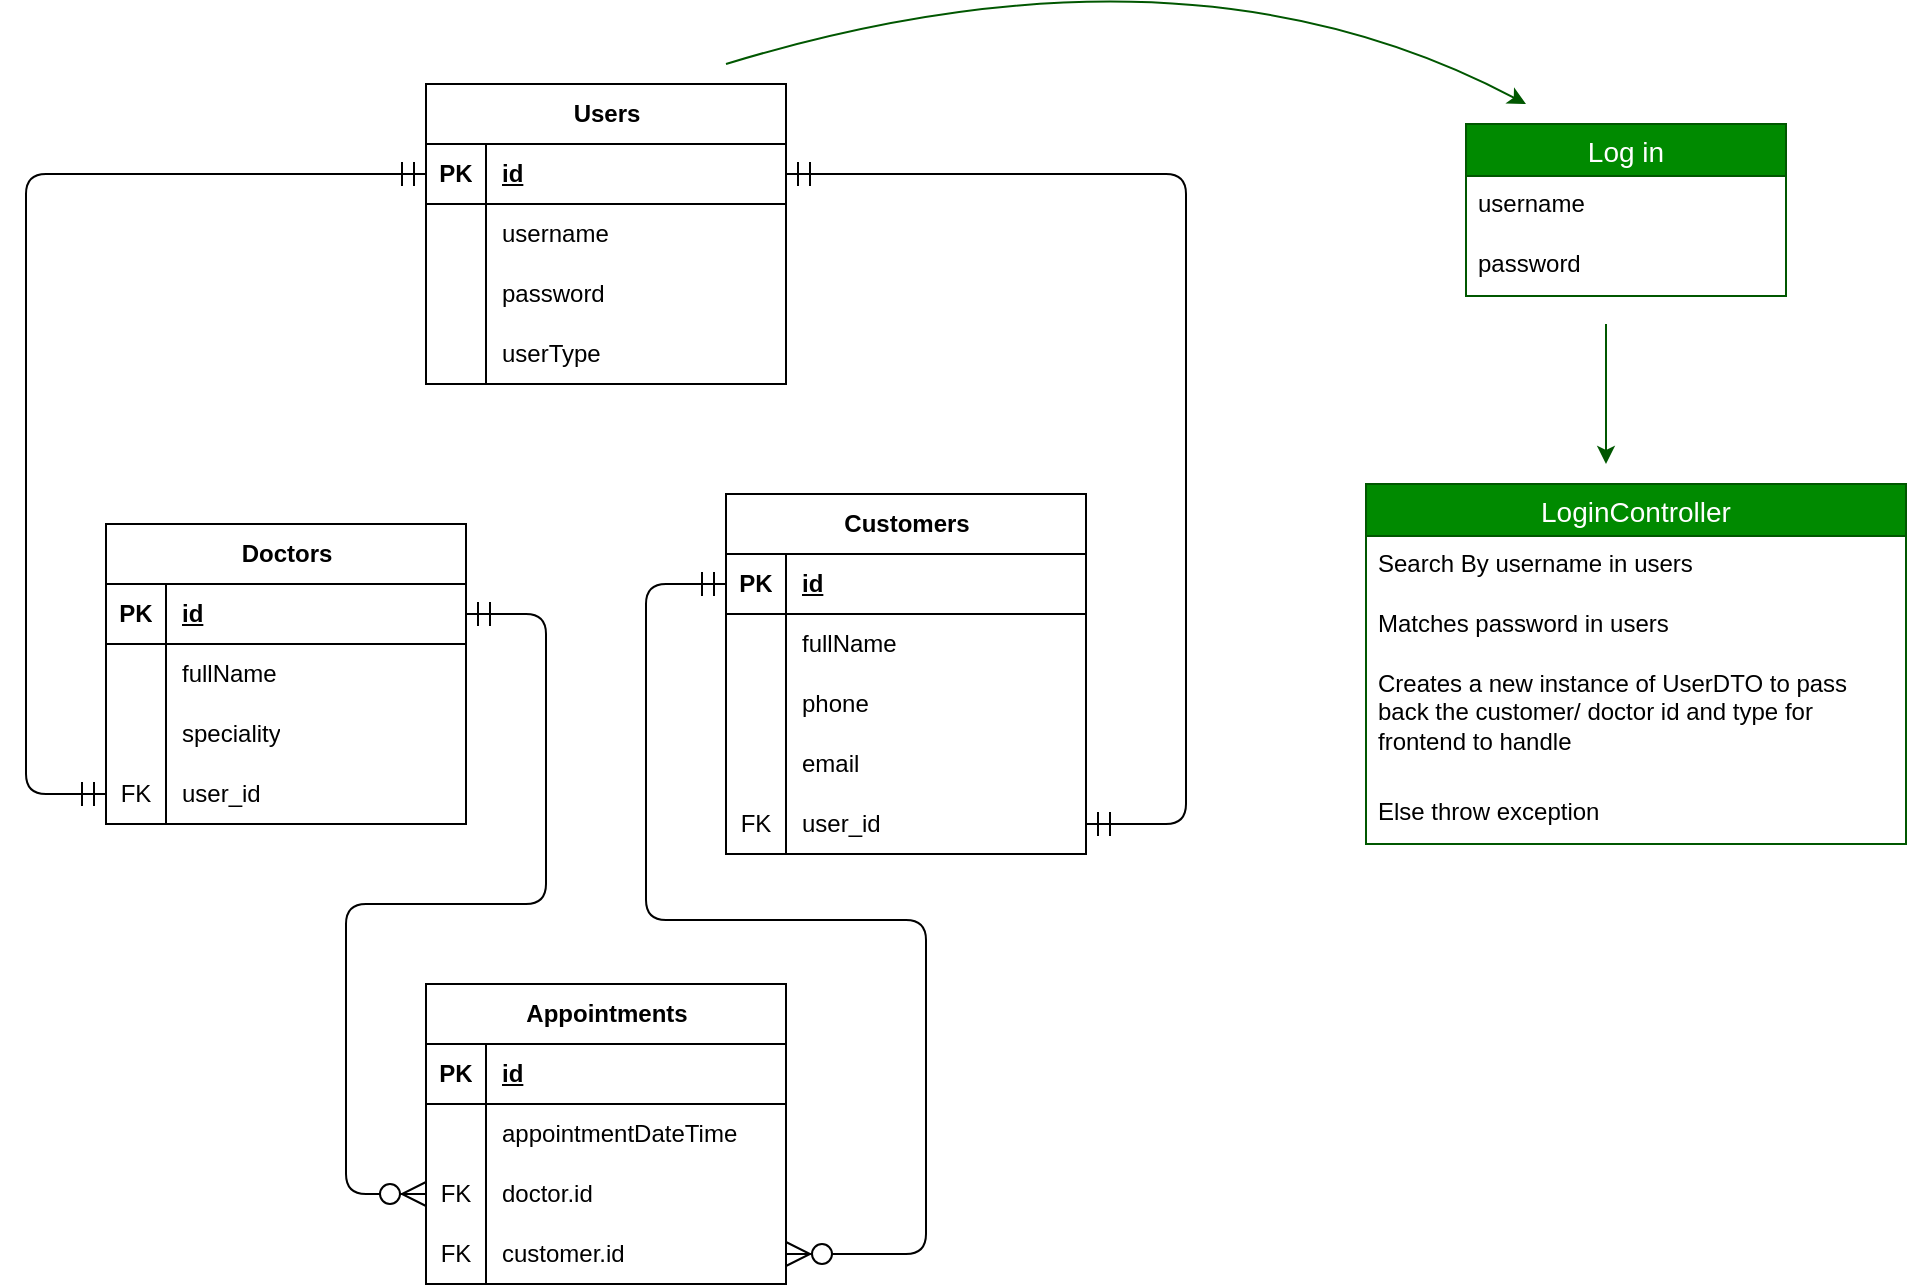 <mxfile version="21.3.8" type="device">
  <diagram name="Page-1" id="jYb-1ipDhOkWKHbmGY7q">
    <mxGraphModel dx="1434" dy="756" grid="1" gridSize="10" guides="1" tooltips="1" connect="1" arrows="1" fold="1" page="1" pageScale="1" pageWidth="1169" pageHeight="827" math="0" shadow="0">
      <root>
        <mxCell id="0" />
        <mxCell id="1" parent="0" />
        <mxCell id="oc8iRDo-WzbzEsmaFhHd-5" value="Users" style="shape=table;startSize=30;container=1;collapsible=1;childLayout=tableLayout;fixedRows=1;rowLines=0;fontStyle=1;align=center;resizeLast=1;html=1;" vertex="1" parent="1">
          <mxGeometry x="270" y="60" width="180" height="150" as="geometry" />
        </mxCell>
        <mxCell id="oc8iRDo-WzbzEsmaFhHd-6" value="" style="shape=tableRow;horizontal=0;startSize=0;swimlaneHead=0;swimlaneBody=0;fillColor=none;collapsible=0;dropTarget=0;points=[[0,0.5],[1,0.5]];portConstraint=eastwest;top=0;left=0;right=0;bottom=1;" vertex="1" parent="oc8iRDo-WzbzEsmaFhHd-5">
          <mxGeometry y="30" width="180" height="30" as="geometry" />
        </mxCell>
        <mxCell id="oc8iRDo-WzbzEsmaFhHd-7" value="PK" style="shape=partialRectangle;connectable=0;fillColor=none;top=0;left=0;bottom=0;right=0;fontStyle=1;overflow=hidden;whiteSpace=wrap;html=1;" vertex="1" parent="oc8iRDo-WzbzEsmaFhHd-6">
          <mxGeometry width="30" height="30" as="geometry">
            <mxRectangle width="30" height="30" as="alternateBounds" />
          </mxGeometry>
        </mxCell>
        <mxCell id="oc8iRDo-WzbzEsmaFhHd-8" value="id" style="shape=partialRectangle;connectable=0;fillColor=none;top=0;left=0;bottom=0;right=0;align=left;spacingLeft=6;fontStyle=5;overflow=hidden;whiteSpace=wrap;html=1;" vertex="1" parent="oc8iRDo-WzbzEsmaFhHd-6">
          <mxGeometry x="30" width="150" height="30" as="geometry">
            <mxRectangle width="150" height="30" as="alternateBounds" />
          </mxGeometry>
        </mxCell>
        <mxCell id="oc8iRDo-WzbzEsmaFhHd-9" value="" style="shape=tableRow;horizontal=0;startSize=0;swimlaneHead=0;swimlaneBody=0;fillColor=none;collapsible=0;dropTarget=0;points=[[0,0.5],[1,0.5]];portConstraint=eastwest;top=0;left=0;right=0;bottom=0;" vertex="1" parent="oc8iRDo-WzbzEsmaFhHd-5">
          <mxGeometry y="60" width="180" height="30" as="geometry" />
        </mxCell>
        <mxCell id="oc8iRDo-WzbzEsmaFhHd-10" value="" style="shape=partialRectangle;connectable=0;fillColor=none;top=0;left=0;bottom=0;right=0;editable=1;overflow=hidden;whiteSpace=wrap;html=1;" vertex="1" parent="oc8iRDo-WzbzEsmaFhHd-9">
          <mxGeometry width="30" height="30" as="geometry">
            <mxRectangle width="30" height="30" as="alternateBounds" />
          </mxGeometry>
        </mxCell>
        <mxCell id="oc8iRDo-WzbzEsmaFhHd-11" value="username" style="shape=partialRectangle;connectable=0;fillColor=none;top=0;left=0;bottom=0;right=0;align=left;spacingLeft=6;overflow=hidden;whiteSpace=wrap;html=1;" vertex="1" parent="oc8iRDo-WzbzEsmaFhHd-9">
          <mxGeometry x="30" width="150" height="30" as="geometry">
            <mxRectangle width="150" height="30" as="alternateBounds" />
          </mxGeometry>
        </mxCell>
        <mxCell id="oc8iRDo-WzbzEsmaFhHd-12" value="" style="shape=tableRow;horizontal=0;startSize=0;swimlaneHead=0;swimlaneBody=0;fillColor=none;collapsible=0;dropTarget=0;points=[[0,0.5],[1,0.5]];portConstraint=eastwest;top=0;left=0;right=0;bottom=0;" vertex="1" parent="oc8iRDo-WzbzEsmaFhHd-5">
          <mxGeometry y="90" width="180" height="30" as="geometry" />
        </mxCell>
        <mxCell id="oc8iRDo-WzbzEsmaFhHd-13" value="" style="shape=partialRectangle;connectable=0;fillColor=none;top=0;left=0;bottom=0;right=0;editable=1;overflow=hidden;whiteSpace=wrap;html=1;" vertex="1" parent="oc8iRDo-WzbzEsmaFhHd-12">
          <mxGeometry width="30" height="30" as="geometry">
            <mxRectangle width="30" height="30" as="alternateBounds" />
          </mxGeometry>
        </mxCell>
        <mxCell id="oc8iRDo-WzbzEsmaFhHd-14" value="password" style="shape=partialRectangle;connectable=0;fillColor=none;top=0;left=0;bottom=0;right=0;align=left;spacingLeft=6;overflow=hidden;whiteSpace=wrap;html=1;" vertex="1" parent="oc8iRDo-WzbzEsmaFhHd-12">
          <mxGeometry x="30" width="150" height="30" as="geometry">
            <mxRectangle width="150" height="30" as="alternateBounds" />
          </mxGeometry>
        </mxCell>
        <mxCell id="oc8iRDo-WzbzEsmaFhHd-15" value="" style="shape=tableRow;horizontal=0;startSize=0;swimlaneHead=0;swimlaneBody=0;fillColor=none;collapsible=0;dropTarget=0;points=[[0,0.5],[1,0.5]];portConstraint=eastwest;top=0;left=0;right=0;bottom=0;" vertex="1" parent="oc8iRDo-WzbzEsmaFhHd-5">
          <mxGeometry y="120" width="180" height="30" as="geometry" />
        </mxCell>
        <mxCell id="oc8iRDo-WzbzEsmaFhHd-16" value="" style="shape=partialRectangle;connectable=0;fillColor=none;top=0;left=0;bottom=0;right=0;editable=1;overflow=hidden;whiteSpace=wrap;html=1;" vertex="1" parent="oc8iRDo-WzbzEsmaFhHd-15">
          <mxGeometry width="30" height="30" as="geometry">
            <mxRectangle width="30" height="30" as="alternateBounds" />
          </mxGeometry>
        </mxCell>
        <mxCell id="oc8iRDo-WzbzEsmaFhHd-17" value="userType" style="shape=partialRectangle;connectable=0;fillColor=none;top=0;left=0;bottom=0;right=0;align=left;spacingLeft=6;overflow=hidden;whiteSpace=wrap;html=1;" vertex="1" parent="oc8iRDo-WzbzEsmaFhHd-15">
          <mxGeometry x="30" width="150" height="30" as="geometry">
            <mxRectangle width="150" height="30" as="alternateBounds" />
          </mxGeometry>
        </mxCell>
        <mxCell id="oc8iRDo-WzbzEsmaFhHd-18" value="Doctors" style="shape=table;startSize=30;container=1;collapsible=1;childLayout=tableLayout;fixedRows=1;rowLines=0;fontStyle=1;align=center;resizeLast=1;html=1;" vertex="1" parent="1">
          <mxGeometry x="110" y="280" width="180" height="150" as="geometry" />
        </mxCell>
        <mxCell id="oc8iRDo-WzbzEsmaFhHd-19" value="" style="shape=tableRow;horizontal=0;startSize=0;swimlaneHead=0;swimlaneBody=0;fillColor=none;collapsible=0;dropTarget=0;points=[[0,0.5],[1,0.5]];portConstraint=eastwest;top=0;left=0;right=0;bottom=1;" vertex="1" parent="oc8iRDo-WzbzEsmaFhHd-18">
          <mxGeometry y="30" width="180" height="30" as="geometry" />
        </mxCell>
        <mxCell id="oc8iRDo-WzbzEsmaFhHd-20" value="PK" style="shape=partialRectangle;connectable=0;fillColor=none;top=0;left=0;bottom=0;right=0;fontStyle=1;overflow=hidden;whiteSpace=wrap;html=1;" vertex="1" parent="oc8iRDo-WzbzEsmaFhHd-19">
          <mxGeometry width="30" height="30" as="geometry">
            <mxRectangle width="30" height="30" as="alternateBounds" />
          </mxGeometry>
        </mxCell>
        <mxCell id="oc8iRDo-WzbzEsmaFhHd-21" value="id" style="shape=partialRectangle;connectable=0;fillColor=none;top=0;left=0;bottom=0;right=0;align=left;spacingLeft=6;fontStyle=5;overflow=hidden;whiteSpace=wrap;html=1;" vertex="1" parent="oc8iRDo-WzbzEsmaFhHd-19">
          <mxGeometry x="30" width="150" height="30" as="geometry">
            <mxRectangle width="150" height="30" as="alternateBounds" />
          </mxGeometry>
        </mxCell>
        <mxCell id="oc8iRDo-WzbzEsmaFhHd-22" value="" style="shape=tableRow;horizontal=0;startSize=0;swimlaneHead=0;swimlaneBody=0;fillColor=none;collapsible=0;dropTarget=0;points=[[0,0.5],[1,0.5]];portConstraint=eastwest;top=0;left=0;right=0;bottom=0;" vertex="1" parent="oc8iRDo-WzbzEsmaFhHd-18">
          <mxGeometry y="60" width="180" height="30" as="geometry" />
        </mxCell>
        <mxCell id="oc8iRDo-WzbzEsmaFhHd-23" value="" style="shape=partialRectangle;connectable=0;fillColor=none;top=0;left=0;bottom=0;right=0;editable=1;overflow=hidden;whiteSpace=wrap;html=1;" vertex="1" parent="oc8iRDo-WzbzEsmaFhHd-22">
          <mxGeometry width="30" height="30" as="geometry">
            <mxRectangle width="30" height="30" as="alternateBounds" />
          </mxGeometry>
        </mxCell>
        <mxCell id="oc8iRDo-WzbzEsmaFhHd-24" value="fullName" style="shape=partialRectangle;connectable=0;fillColor=none;top=0;left=0;bottom=0;right=0;align=left;spacingLeft=6;overflow=hidden;whiteSpace=wrap;html=1;" vertex="1" parent="oc8iRDo-WzbzEsmaFhHd-22">
          <mxGeometry x="30" width="150" height="30" as="geometry">
            <mxRectangle width="150" height="30" as="alternateBounds" />
          </mxGeometry>
        </mxCell>
        <mxCell id="oc8iRDo-WzbzEsmaFhHd-25" value="" style="shape=tableRow;horizontal=0;startSize=0;swimlaneHead=0;swimlaneBody=0;fillColor=none;collapsible=0;dropTarget=0;points=[[0,0.5],[1,0.5]];portConstraint=eastwest;top=0;left=0;right=0;bottom=0;" vertex="1" parent="oc8iRDo-WzbzEsmaFhHd-18">
          <mxGeometry y="90" width="180" height="30" as="geometry" />
        </mxCell>
        <mxCell id="oc8iRDo-WzbzEsmaFhHd-26" value="" style="shape=partialRectangle;connectable=0;fillColor=none;top=0;left=0;bottom=0;right=0;editable=1;overflow=hidden;whiteSpace=wrap;html=1;" vertex="1" parent="oc8iRDo-WzbzEsmaFhHd-25">
          <mxGeometry width="30" height="30" as="geometry">
            <mxRectangle width="30" height="30" as="alternateBounds" />
          </mxGeometry>
        </mxCell>
        <mxCell id="oc8iRDo-WzbzEsmaFhHd-27" value="speciality" style="shape=partialRectangle;connectable=0;fillColor=none;top=0;left=0;bottom=0;right=0;align=left;spacingLeft=6;overflow=hidden;whiteSpace=wrap;html=1;" vertex="1" parent="oc8iRDo-WzbzEsmaFhHd-25">
          <mxGeometry x="30" width="150" height="30" as="geometry">
            <mxRectangle width="150" height="30" as="alternateBounds" />
          </mxGeometry>
        </mxCell>
        <mxCell id="oc8iRDo-WzbzEsmaFhHd-28" value="" style="shape=tableRow;horizontal=0;startSize=0;swimlaneHead=0;swimlaneBody=0;fillColor=none;collapsible=0;dropTarget=0;points=[[0,0.5],[1,0.5]];portConstraint=eastwest;top=0;left=0;right=0;bottom=0;" vertex="1" parent="oc8iRDo-WzbzEsmaFhHd-18">
          <mxGeometry y="120" width="180" height="30" as="geometry" />
        </mxCell>
        <mxCell id="oc8iRDo-WzbzEsmaFhHd-29" value="FK" style="shape=partialRectangle;connectable=0;fillColor=none;top=0;left=0;bottom=0;right=0;editable=1;overflow=hidden;whiteSpace=wrap;html=1;" vertex="1" parent="oc8iRDo-WzbzEsmaFhHd-28">
          <mxGeometry width="30" height="30" as="geometry">
            <mxRectangle width="30" height="30" as="alternateBounds" />
          </mxGeometry>
        </mxCell>
        <mxCell id="oc8iRDo-WzbzEsmaFhHd-30" value="user_id" style="shape=partialRectangle;connectable=0;fillColor=none;top=0;left=0;bottom=0;right=0;align=left;spacingLeft=6;overflow=hidden;whiteSpace=wrap;html=1;" vertex="1" parent="oc8iRDo-WzbzEsmaFhHd-28">
          <mxGeometry x="30" width="150" height="30" as="geometry">
            <mxRectangle width="150" height="30" as="alternateBounds" />
          </mxGeometry>
        </mxCell>
        <mxCell id="oc8iRDo-WzbzEsmaFhHd-31" value="Customers" style="shape=table;startSize=30;container=1;collapsible=1;childLayout=tableLayout;fixedRows=1;rowLines=0;fontStyle=1;align=center;resizeLast=1;html=1;" vertex="1" parent="1">
          <mxGeometry x="420" y="265" width="180" height="180" as="geometry" />
        </mxCell>
        <mxCell id="oc8iRDo-WzbzEsmaFhHd-32" value="" style="shape=tableRow;horizontal=0;startSize=0;swimlaneHead=0;swimlaneBody=0;fillColor=none;collapsible=0;dropTarget=0;points=[[0,0.5],[1,0.5]];portConstraint=eastwest;top=0;left=0;right=0;bottom=1;" vertex="1" parent="oc8iRDo-WzbzEsmaFhHd-31">
          <mxGeometry y="30" width="180" height="30" as="geometry" />
        </mxCell>
        <mxCell id="oc8iRDo-WzbzEsmaFhHd-33" value="PK" style="shape=partialRectangle;connectable=0;fillColor=none;top=0;left=0;bottom=0;right=0;fontStyle=1;overflow=hidden;whiteSpace=wrap;html=1;" vertex="1" parent="oc8iRDo-WzbzEsmaFhHd-32">
          <mxGeometry width="30" height="30" as="geometry">
            <mxRectangle width="30" height="30" as="alternateBounds" />
          </mxGeometry>
        </mxCell>
        <mxCell id="oc8iRDo-WzbzEsmaFhHd-34" value="id" style="shape=partialRectangle;connectable=0;fillColor=none;top=0;left=0;bottom=0;right=0;align=left;spacingLeft=6;fontStyle=5;overflow=hidden;whiteSpace=wrap;html=1;" vertex="1" parent="oc8iRDo-WzbzEsmaFhHd-32">
          <mxGeometry x="30" width="150" height="30" as="geometry">
            <mxRectangle width="150" height="30" as="alternateBounds" />
          </mxGeometry>
        </mxCell>
        <mxCell id="oc8iRDo-WzbzEsmaFhHd-35" value="" style="shape=tableRow;horizontal=0;startSize=0;swimlaneHead=0;swimlaneBody=0;fillColor=none;collapsible=0;dropTarget=0;points=[[0,0.5],[1,0.5]];portConstraint=eastwest;top=0;left=0;right=0;bottom=0;" vertex="1" parent="oc8iRDo-WzbzEsmaFhHd-31">
          <mxGeometry y="60" width="180" height="30" as="geometry" />
        </mxCell>
        <mxCell id="oc8iRDo-WzbzEsmaFhHd-36" value="" style="shape=partialRectangle;connectable=0;fillColor=none;top=0;left=0;bottom=0;right=0;editable=1;overflow=hidden;whiteSpace=wrap;html=1;" vertex="1" parent="oc8iRDo-WzbzEsmaFhHd-35">
          <mxGeometry width="30" height="30" as="geometry">
            <mxRectangle width="30" height="30" as="alternateBounds" />
          </mxGeometry>
        </mxCell>
        <mxCell id="oc8iRDo-WzbzEsmaFhHd-37" value="fullName" style="shape=partialRectangle;connectable=0;fillColor=none;top=0;left=0;bottom=0;right=0;align=left;spacingLeft=6;overflow=hidden;whiteSpace=wrap;html=1;" vertex="1" parent="oc8iRDo-WzbzEsmaFhHd-35">
          <mxGeometry x="30" width="150" height="30" as="geometry">
            <mxRectangle width="150" height="30" as="alternateBounds" />
          </mxGeometry>
        </mxCell>
        <mxCell id="oc8iRDo-WzbzEsmaFhHd-38" value="" style="shape=tableRow;horizontal=0;startSize=0;swimlaneHead=0;swimlaneBody=0;fillColor=none;collapsible=0;dropTarget=0;points=[[0,0.5],[1,0.5]];portConstraint=eastwest;top=0;left=0;right=0;bottom=0;" vertex="1" parent="oc8iRDo-WzbzEsmaFhHd-31">
          <mxGeometry y="90" width="180" height="30" as="geometry" />
        </mxCell>
        <mxCell id="oc8iRDo-WzbzEsmaFhHd-39" value="" style="shape=partialRectangle;connectable=0;fillColor=none;top=0;left=0;bottom=0;right=0;editable=1;overflow=hidden;whiteSpace=wrap;html=1;" vertex="1" parent="oc8iRDo-WzbzEsmaFhHd-38">
          <mxGeometry width="30" height="30" as="geometry">
            <mxRectangle width="30" height="30" as="alternateBounds" />
          </mxGeometry>
        </mxCell>
        <mxCell id="oc8iRDo-WzbzEsmaFhHd-40" value="phone" style="shape=partialRectangle;connectable=0;fillColor=none;top=0;left=0;bottom=0;right=0;align=left;spacingLeft=6;overflow=hidden;whiteSpace=wrap;html=1;" vertex="1" parent="oc8iRDo-WzbzEsmaFhHd-38">
          <mxGeometry x="30" width="150" height="30" as="geometry">
            <mxRectangle width="150" height="30" as="alternateBounds" />
          </mxGeometry>
        </mxCell>
        <mxCell id="oc8iRDo-WzbzEsmaFhHd-41" value="" style="shape=tableRow;horizontal=0;startSize=0;swimlaneHead=0;swimlaneBody=0;fillColor=none;collapsible=0;dropTarget=0;points=[[0,0.5],[1,0.5]];portConstraint=eastwest;top=0;left=0;right=0;bottom=0;" vertex="1" parent="oc8iRDo-WzbzEsmaFhHd-31">
          <mxGeometry y="120" width="180" height="30" as="geometry" />
        </mxCell>
        <mxCell id="oc8iRDo-WzbzEsmaFhHd-42" value="" style="shape=partialRectangle;connectable=0;fillColor=none;top=0;left=0;bottom=0;right=0;editable=1;overflow=hidden;whiteSpace=wrap;html=1;" vertex="1" parent="oc8iRDo-WzbzEsmaFhHd-41">
          <mxGeometry width="30" height="30" as="geometry">
            <mxRectangle width="30" height="30" as="alternateBounds" />
          </mxGeometry>
        </mxCell>
        <mxCell id="oc8iRDo-WzbzEsmaFhHd-43" value="email" style="shape=partialRectangle;connectable=0;fillColor=none;top=0;left=0;bottom=0;right=0;align=left;spacingLeft=6;overflow=hidden;whiteSpace=wrap;html=1;" vertex="1" parent="oc8iRDo-WzbzEsmaFhHd-41">
          <mxGeometry x="30" width="150" height="30" as="geometry">
            <mxRectangle width="150" height="30" as="alternateBounds" />
          </mxGeometry>
        </mxCell>
        <mxCell id="oc8iRDo-WzbzEsmaFhHd-44" style="shape=tableRow;horizontal=0;startSize=0;swimlaneHead=0;swimlaneBody=0;fillColor=none;collapsible=0;dropTarget=0;points=[[0,0.5],[1,0.5]];portConstraint=eastwest;top=0;left=0;right=0;bottom=0;" vertex="1" parent="oc8iRDo-WzbzEsmaFhHd-31">
          <mxGeometry y="150" width="180" height="30" as="geometry" />
        </mxCell>
        <mxCell id="oc8iRDo-WzbzEsmaFhHd-45" value="FK" style="shape=partialRectangle;connectable=0;fillColor=none;top=0;left=0;bottom=0;right=0;editable=1;overflow=hidden;whiteSpace=wrap;html=1;" vertex="1" parent="oc8iRDo-WzbzEsmaFhHd-44">
          <mxGeometry width="30" height="30" as="geometry">
            <mxRectangle width="30" height="30" as="alternateBounds" />
          </mxGeometry>
        </mxCell>
        <mxCell id="oc8iRDo-WzbzEsmaFhHd-46" value="user_id" style="shape=partialRectangle;connectable=0;fillColor=none;top=0;left=0;bottom=0;right=0;align=left;spacingLeft=6;overflow=hidden;whiteSpace=wrap;html=1;" vertex="1" parent="oc8iRDo-WzbzEsmaFhHd-44">
          <mxGeometry x="30" width="150" height="30" as="geometry">
            <mxRectangle width="150" height="30" as="alternateBounds" />
          </mxGeometry>
        </mxCell>
        <mxCell id="oc8iRDo-WzbzEsmaFhHd-47" value="Appointments" style="shape=table;startSize=30;container=1;collapsible=1;childLayout=tableLayout;fixedRows=1;rowLines=0;fontStyle=1;align=center;resizeLast=1;html=1;" vertex="1" parent="1">
          <mxGeometry x="270" y="510" width="180" height="150" as="geometry" />
        </mxCell>
        <mxCell id="oc8iRDo-WzbzEsmaFhHd-48" value="" style="shape=tableRow;horizontal=0;startSize=0;swimlaneHead=0;swimlaneBody=0;fillColor=none;collapsible=0;dropTarget=0;points=[[0,0.5],[1,0.5]];portConstraint=eastwest;top=0;left=0;right=0;bottom=1;" vertex="1" parent="oc8iRDo-WzbzEsmaFhHd-47">
          <mxGeometry y="30" width="180" height="30" as="geometry" />
        </mxCell>
        <mxCell id="oc8iRDo-WzbzEsmaFhHd-49" value="PK" style="shape=partialRectangle;connectable=0;fillColor=none;top=0;left=0;bottom=0;right=0;fontStyle=1;overflow=hidden;whiteSpace=wrap;html=1;" vertex="1" parent="oc8iRDo-WzbzEsmaFhHd-48">
          <mxGeometry width="30" height="30" as="geometry">
            <mxRectangle width="30" height="30" as="alternateBounds" />
          </mxGeometry>
        </mxCell>
        <mxCell id="oc8iRDo-WzbzEsmaFhHd-50" value="id" style="shape=partialRectangle;connectable=0;fillColor=none;top=0;left=0;bottom=0;right=0;align=left;spacingLeft=6;fontStyle=5;overflow=hidden;whiteSpace=wrap;html=1;" vertex="1" parent="oc8iRDo-WzbzEsmaFhHd-48">
          <mxGeometry x="30" width="150" height="30" as="geometry">
            <mxRectangle width="150" height="30" as="alternateBounds" />
          </mxGeometry>
        </mxCell>
        <mxCell id="oc8iRDo-WzbzEsmaFhHd-51" value="" style="shape=tableRow;horizontal=0;startSize=0;swimlaneHead=0;swimlaneBody=0;fillColor=none;collapsible=0;dropTarget=0;points=[[0,0.5],[1,0.5]];portConstraint=eastwest;top=0;left=0;right=0;bottom=0;" vertex="1" parent="oc8iRDo-WzbzEsmaFhHd-47">
          <mxGeometry y="60" width="180" height="30" as="geometry" />
        </mxCell>
        <mxCell id="oc8iRDo-WzbzEsmaFhHd-52" value="" style="shape=partialRectangle;connectable=0;fillColor=none;top=0;left=0;bottom=0;right=0;editable=1;overflow=hidden;whiteSpace=wrap;html=1;" vertex="1" parent="oc8iRDo-WzbzEsmaFhHd-51">
          <mxGeometry width="30" height="30" as="geometry">
            <mxRectangle width="30" height="30" as="alternateBounds" />
          </mxGeometry>
        </mxCell>
        <mxCell id="oc8iRDo-WzbzEsmaFhHd-53" value="appointmentDateTime" style="shape=partialRectangle;connectable=0;fillColor=none;top=0;left=0;bottom=0;right=0;align=left;spacingLeft=6;overflow=hidden;whiteSpace=wrap;html=1;" vertex="1" parent="oc8iRDo-WzbzEsmaFhHd-51">
          <mxGeometry x="30" width="150" height="30" as="geometry">
            <mxRectangle width="150" height="30" as="alternateBounds" />
          </mxGeometry>
        </mxCell>
        <mxCell id="oc8iRDo-WzbzEsmaFhHd-54" value="" style="shape=tableRow;horizontal=0;startSize=0;swimlaneHead=0;swimlaneBody=0;fillColor=none;collapsible=0;dropTarget=0;points=[[0,0.5],[1,0.5]];portConstraint=eastwest;top=0;left=0;right=0;bottom=0;" vertex="1" parent="oc8iRDo-WzbzEsmaFhHd-47">
          <mxGeometry y="90" width="180" height="30" as="geometry" />
        </mxCell>
        <mxCell id="oc8iRDo-WzbzEsmaFhHd-55" value="FK" style="shape=partialRectangle;connectable=0;fillColor=none;top=0;left=0;bottom=0;right=0;editable=1;overflow=hidden;whiteSpace=wrap;html=1;" vertex="1" parent="oc8iRDo-WzbzEsmaFhHd-54">
          <mxGeometry width="30" height="30" as="geometry">
            <mxRectangle width="30" height="30" as="alternateBounds" />
          </mxGeometry>
        </mxCell>
        <mxCell id="oc8iRDo-WzbzEsmaFhHd-56" value="doctor.id" style="shape=partialRectangle;connectable=0;fillColor=none;top=0;left=0;bottom=0;right=0;align=left;spacingLeft=6;overflow=hidden;whiteSpace=wrap;html=1;" vertex="1" parent="oc8iRDo-WzbzEsmaFhHd-54">
          <mxGeometry x="30" width="150" height="30" as="geometry">
            <mxRectangle width="150" height="30" as="alternateBounds" />
          </mxGeometry>
        </mxCell>
        <mxCell id="oc8iRDo-WzbzEsmaFhHd-57" value="" style="shape=tableRow;horizontal=0;startSize=0;swimlaneHead=0;swimlaneBody=0;fillColor=none;collapsible=0;dropTarget=0;points=[[0,0.5],[1,0.5]];portConstraint=eastwest;top=0;left=0;right=0;bottom=0;" vertex="1" parent="oc8iRDo-WzbzEsmaFhHd-47">
          <mxGeometry y="120" width="180" height="30" as="geometry" />
        </mxCell>
        <mxCell id="oc8iRDo-WzbzEsmaFhHd-58" value="FK" style="shape=partialRectangle;connectable=0;fillColor=none;top=0;left=0;bottom=0;right=0;editable=1;overflow=hidden;whiteSpace=wrap;html=1;" vertex="1" parent="oc8iRDo-WzbzEsmaFhHd-57">
          <mxGeometry width="30" height="30" as="geometry">
            <mxRectangle width="30" height="30" as="alternateBounds" />
          </mxGeometry>
        </mxCell>
        <mxCell id="oc8iRDo-WzbzEsmaFhHd-59" value="customer.id" style="shape=partialRectangle;connectable=0;fillColor=none;top=0;left=0;bottom=0;right=0;align=left;spacingLeft=6;overflow=hidden;whiteSpace=wrap;html=1;" vertex="1" parent="oc8iRDo-WzbzEsmaFhHd-57">
          <mxGeometry x="30" width="150" height="30" as="geometry">
            <mxRectangle width="150" height="30" as="alternateBounds" />
          </mxGeometry>
        </mxCell>
        <mxCell id="oc8iRDo-WzbzEsmaFhHd-62" value="" style="edgeStyle=orthogonalEdgeStyle;fontSize=12;html=1;endArrow=ERzeroToMany;startArrow=ERmandOne;rounded=1;exitX=0;exitY=0.5;exitDx=0;exitDy=0;endSize=10;startSize=10;" edge="1" parent="1" source="oc8iRDo-WzbzEsmaFhHd-32" target="oc8iRDo-WzbzEsmaFhHd-57">
          <mxGeometry width="100" height="100" relative="1" as="geometry">
            <mxPoint x="80" y="600" as="sourcePoint" />
            <mxPoint x="180" y="500" as="targetPoint" />
            <Array as="points">
              <mxPoint x="380" y="310" />
              <mxPoint x="380" y="478" />
              <mxPoint x="520" y="478" />
              <mxPoint x="520" y="645" />
            </Array>
          </mxGeometry>
        </mxCell>
        <mxCell id="oc8iRDo-WzbzEsmaFhHd-63" value="" style="edgeStyle=orthogonalEdgeStyle;fontSize=12;html=1;endArrow=ERmandOne;startArrow=ERmandOne;rounded=1;exitX=1;exitY=0.5;exitDx=0;exitDy=0;entryX=1;entryY=0.5;entryDx=0;entryDy=0;endSize=10;startSize=10;" edge="1" parent="1" source="oc8iRDo-WzbzEsmaFhHd-6" target="oc8iRDo-WzbzEsmaFhHd-44">
          <mxGeometry width="100" height="100" relative="1" as="geometry">
            <mxPoint x="580" y="240" as="sourcePoint" />
            <mxPoint x="680" y="140" as="targetPoint" />
            <Array as="points">
              <mxPoint x="650" y="105" />
              <mxPoint x="650" y="430" />
            </Array>
          </mxGeometry>
        </mxCell>
        <mxCell id="oc8iRDo-WzbzEsmaFhHd-64" value="" style="edgeStyle=orthogonalEdgeStyle;fontSize=12;html=1;endArrow=ERmandOne;startArrow=ERmandOne;rounded=1;entryX=0;entryY=0.5;entryDx=0;entryDy=0;exitX=0;exitY=0.5;exitDx=0;exitDy=0;endSize=10;startSize=10;" edge="1" parent="1" source="oc8iRDo-WzbzEsmaFhHd-28" target="oc8iRDo-WzbzEsmaFhHd-6">
          <mxGeometry width="100" height="100" relative="1" as="geometry">
            <mxPoint x="10" y="600" as="sourcePoint" />
            <mxPoint x="110" y="500" as="targetPoint" />
            <Array as="points">
              <mxPoint x="70" y="415" />
              <mxPoint x="70" y="105" />
            </Array>
          </mxGeometry>
        </mxCell>
        <mxCell id="oc8iRDo-WzbzEsmaFhHd-65" value="" style="edgeStyle=orthogonalEdgeStyle;fontSize=12;html=1;endArrow=ERzeroToMany;startArrow=ERmandOne;rounded=1;exitX=1;exitY=0.5;exitDx=0;exitDy=0;entryX=0;entryY=0.5;entryDx=0;entryDy=0;endSize=10;startSize=10;" edge="1" parent="1" source="oc8iRDo-WzbzEsmaFhHd-19" target="oc8iRDo-WzbzEsmaFhHd-54">
          <mxGeometry width="100" height="100" relative="1" as="geometry">
            <mxPoint x="90" y="650" as="sourcePoint" />
            <mxPoint x="190" y="550" as="targetPoint" />
            <Array as="points">
              <mxPoint x="330" y="325" />
              <mxPoint x="330" y="470" />
              <mxPoint x="230" y="470" />
              <mxPoint x="230" y="615" />
            </Array>
          </mxGeometry>
        </mxCell>
        <mxCell id="oc8iRDo-WzbzEsmaFhHd-66" value="Log in" style="swimlane;fontStyle=0;childLayout=stackLayout;horizontal=1;startSize=26;horizontalStack=0;resizeParent=1;resizeParentMax=0;resizeLast=0;collapsible=1;marginBottom=0;align=center;fontSize=14;fillColor=#008a00;fontColor=#ffffff;strokeColor=#005700;" vertex="1" parent="1">
          <mxGeometry x="790" y="80" width="160" height="86" as="geometry" />
        </mxCell>
        <mxCell id="oc8iRDo-WzbzEsmaFhHd-67" value="username" style="text;strokeColor=none;fillColor=none;spacingLeft=4;spacingRight=4;overflow=hidden;rotatable=0;points=[[0,0.5],[1,0.5]];portConstraint=eastwest;fontSize=12;whiteSpace=wrap;html=1;" vertex="1" parent="oc8iRDo-WzbzEsmaFhHd-66">
          <mxGeometry y="26" width="160" height="30" as="geometry" />
        </mxCell>
        <mxCell id="oc8iRDo-WzbzEsmaFhHd-68" value="password" style="text;strokeColor=none;fillColor=none;spacingLeft=4;spacingRight=4;overflow=hidden;rotatable=0;points=[[0,0.5],[1,0.5]];portConstraint=eastwest;fontSize=12;whiteSpace=wrap;html=1;" vertex="1" parent="oc8iRDo-WzbzEsmaFhHd-66">
          <mxGeometry y="56" width="160" height="30" as="geometry" />
        </mxCell>
        <mxCell id="oc8iRDo-WzbzEsmaFhHd-70" value="" style="endArrow=classic;html=1;curved=1;fillColor=#008a00;strokeColor=#005700;" edge="1" parent="1">
          <mxGeometry width="50" height="50" relative="1" as="geometry">
            <mxPoint x="420" y="50" as="sourcePoint" />
            <mxPoint x="820" y="70" as="targetPoint" />
            <Array as="points">
              <mxPoint x="650" y="-20" />
            </Array>
          </mxGeometry>
        </mxCell>
        <mxCell id="oc8iRDo-WzbzEsmaFhHd-71" value="LoginController" style="swimlane;fontStyle=0;childLayout=stackLayout;horizontal=1;startSize=26;horizontalStack=0;resizeParent=1;resizeParentMax=0;resizeLast=0;collapsible=1;marginBottom=0;align=center;fontSize=14;fillColor=#008a00;fontColor=#ffffff;strokeColor=#005700;" vertex="1" parent="1">
          <mxGeometry x="740" y="260" width="270" height="180" as="geometry" />
        </mxCell>
        <mxCell id="oc8iRDo-WzbzEsmaFhHd-72" value="Search By username in users" style="text;strokeColor=none;fillColor=none;spacingLeft=4;spacingRight=4;overflow=hidden;rotatable=0;points=[[0,0.5],[1,0.5]];portConstraint=eastwest;fontSize=12;whiteSpace=wrap;html=1;" vertex="1" parent="oc8iRDo-WzbzEsmaFhHd-71">
          <mxGeometry y="26" width="270" height="30" as="geometry" />
        </mxCell>
        <mxCell id="oc8iRDo-WzbzEsmaFhHd-73" value="Matches password in users" style="text;strokeColor=none;fillColor=none;spacingLeft=4;spacingRight=4;overflow=hidden;rotatable=0;points=[[0,0.5],[1,0.5]];portConstraint=eastwest;fontSize=12;whiteSpace=wrap;html=1;" vertex="1" parent="oc8iRDo-WzbzEsmaFhHd-71">
          <mxGeometry y="56" width="270" height="30" as="geometry" />
        </mxCell>
        <mxCell id="oc8iRDo-WzbzEsmaFhHd-74" value="Creates a new instance of UserDTO to pass back the customer/ doctor id and type for frontend to handle" style="text;strokeColor=none;fillColor=none;spacingLeft=4;spacingRight=4;overflow=hidden;rotatable=0;points=[[0,0.5],[1,0.5]];portConstraint=eastwest;fontSize=12;whiteSpace=wrap;html=1;" vertex="1" parent="oc8iRDo-WzbzEsmaFhHd-71">
          <mxGeometry y="86" width="270" height="64" as="geometry" />
        </mxCell>
        <mxCell id="oc8iRDo-WzbzEsmaFhHd-76" value="Else throw exception" style="text;strokeColor=none;fillColor=none;spacingLeft=4;spacingRight=4;overflow=hidden;rotatable=0;points=[[0,0.5],[1,0.5]];portConstraint=eastwest;fontSize=12;whiteSpace=wrap;html=1;" vertex="1" parent="oc8iRDo-WzbzEsmaFhHd-71">
          <mxGeometry y="150" width="270" height="30" as="geometry" />
        </mxCell>
        <mxCell id="oc8iRDo-WzbzEsmaFhHd-75" value="" style="endArrow=classic;html=1;rounded=0;fillColor=#008a00;strokeColor=#005700;" edge="1" parent="1">
          <mxGeometry width="50" height="50" relative="1" as="geometry">
            <mxPoint x="860" y="180" as="sourcePoint" />
            <mxPoint x="860" y="250" as="targetPoint" />
          </mxGeometry>
        </mxCell>
      </root>
    </mxGraphModel>
  </diagram>
</mxfile>
